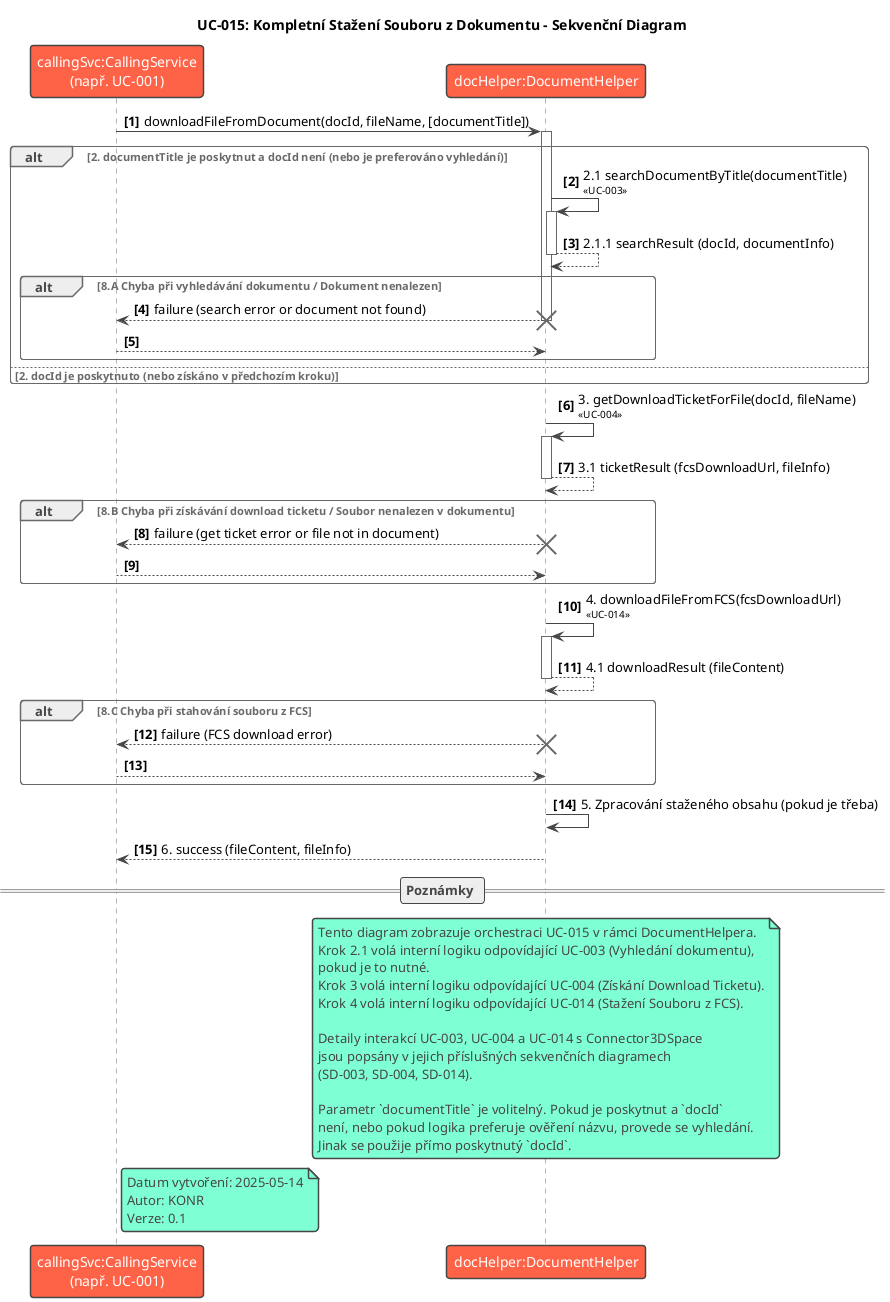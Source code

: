 @startuml SD-015_Complete_File_Download_From_Document
!theme vibrant
title UC-015: Kompletní Stažení Souboru z Dokumentu - Sekvenční Diagram

participant "callingSvc:CallingService\n(např. UC-001)" as CallingService
participant "docHelper:DocumentHelper" as DocumentHelper
' Connector není přímo zobrazen, protože volané UC (003, 004, 014)
' mají své interakce s Connectorem detailně popsány ve svých SD.

autonumber "<b>[0]"

CallingService -> DocumentHelper : downloadFileFromDocument(docId, fileName, [documentTitle])
activate DocumentHelper

alt 2. documentTitle je poskytnut a docId není (nebo je preferováno vyhledání)
    DocumentHelper -> DocumentHelper : 2.1 searchDocumentByTitle(documentTitle)\n<size:10><< UC-003 >></size>
    activate DocumentHelper
    DocumentHelper --> DocumentHelper : 2.1.1 searchResult (docId, documentInfo)
    deactivate DocumentHelper

    alt 8.A Chyba při vyhledávání dokumentu / Dokument nenalezen
        DocumentHelper --> CallingService : failure (search error or document not found)
        deactivate DocumentHelper
        destroy DocumentHelper
        return
    end
    ' docId je nyní k dispozici z searchResult
else 2. docId je poskytnuto (nebo získáno v předchozím kroku)
    ' Pokračuje se s poskytnutým/získaným docId
end

DocumentHelper -> DocumentHelper : 3. getDownloadTicketForFile(docId, fileName)\n<size:10><< UC-004 >></size>
activate DocumentHelper
DocumentHelper --> DocumentHelper : 3.1 ticketResult (fcsDownloadUrl, fileInfo)
deactivate DocumentHelper

alt 8.B Chyba při získávání download ticketu / Soubor nenalezen v dokumentu
    DocumentHelper --> CallingService : failure (get ticket error or file not in document)
    deactivate DocumentHelper
    destroy DocumentHelper
    return
end

DocumentHelper -> DocumentHelper : 4. downloadFileFromFCS(fcsDownloadUrl)\n<size:10><< UC-014 >></size>
activate DocumentHelper
DocumentHelper --> DocumentHelper : 4.1 downloadResult (fileContent)
deactivate DocumentHelper

alt 8.C Chyba při stahování souboru z FCS
    DocumentHelper --> CallingService : failure (FCS download error)
    deactivate DocumentHelper
    destroy DocumentHelper
    return
end

DocumentHelper -> DocumentHelper : 5. Zpracování staženého obsahu (pokud je třeba)

DocumentHelper --> CallingService : 6. success (fileContent, fileInfo)
deactivate DocumentHelper

== Poznámky ==
note over DocumentHelper
  Tento diagram zobrazuje orchestraci UC-015 v rámci DocumentHelpera.
  Krok 2.1 volá interní logiku odpovídající UC-003 (Vyhledání dokumentu),
  pokud je to nutné.
  Krok 3 volá interní logiku odpovídající UC-004 (Získání Download Ticketu).
  Krok 4 volá interní logiku odpovídající UC-014 (Stažení Souboru z FCS).

  Detaily interakcí UC-003, UC-004 a UC-014 s Connector3DSpace
  jsou popsány v jejich příslušných sekvenčních diagramech
  (SD-003, SD-004, SD-014).

  Parametr `documentTitle` je volitelný. Pokud je poskytnut a `docId`
  není, nebo pokud logika preferuje ověření názvu, provede se vyhledání.
  Jinak se použije přímo poskytnutý `docId`.
end note

note right of CallingService
  Datum vytvoření: 2025-05-14
  Autor: KONR
  Verze: 0.1
end note

@enduml
